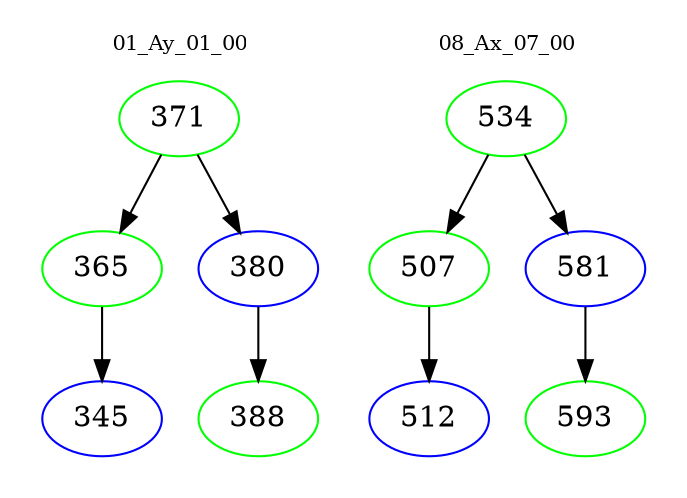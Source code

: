 digraph{
subgraph cluster_0 {
color = white
label = "01_Ay_01_00";
fontsize=10;
T0_371 [label="371", color="green"]
T0_371 -> T0_365 [color="black"]
T0_365 [label="365", color="green"]
T0_365 -> T0_345 [color="black"]
T0_345 [label="345", color="blue"]
T0_371 -> T0_380 [color="black"]
T0_380 [label="380", color="blue"]
T0_380 -> T0_388 [color="black"]
T0_388 [label="388", color="green"]
}
subgraph cluster_1 {
color = white
label = "08_Ax_07_00";
fontsize=10;
T1_534 [label="534", color="green"]
T1_534 -> T1_507 [color="black"]
T1_507 [label="507", color="green"]
T1_507 -> T1_512 [color="black"]
T1_512 [label="512", color="blue"]
T1_534 -> T1_581 [color="black"]
T1_581 [label="581", color="blue"]
T1_581 -> T1_593 [color="black"]
T1_593 [label="593", color="green"]
}
}
